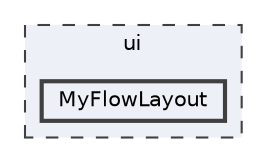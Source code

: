 digraph "MyFlowLayout"
{
 // LATEX_PDF_SIZE
  bgcolor="transparent";
  edge [fontname=Helvetica,fontsize=10,labelfontname=Helvetica,labelfontsize=10];
  node [fontname=Helvetica,fontsize=10,shape=box,height=0.2,width=0.4];
  compound=true
  subgraph clusterdir_1788f8309b1a812dcb800a185471cf6c {
    graph [ bgcolor="#edf0f7", pencolor="grey25", label="ui", fontname=Helvetica,fontsize=10 style="filled,dashed", URL="dir_1788f8309b1a812dcb800a185471cf6c.html",tooltip=""]
  dir_6f5443f70005e7ec9854b84599cfc8c9 [label="MyFlowLayout", fillcolor="#edf0f7", color="grey25", style="filled,bold", URL="dir_6f5443f70005e7ec9854b84599cfc8c9.html",tooltip=""];
  }
}
